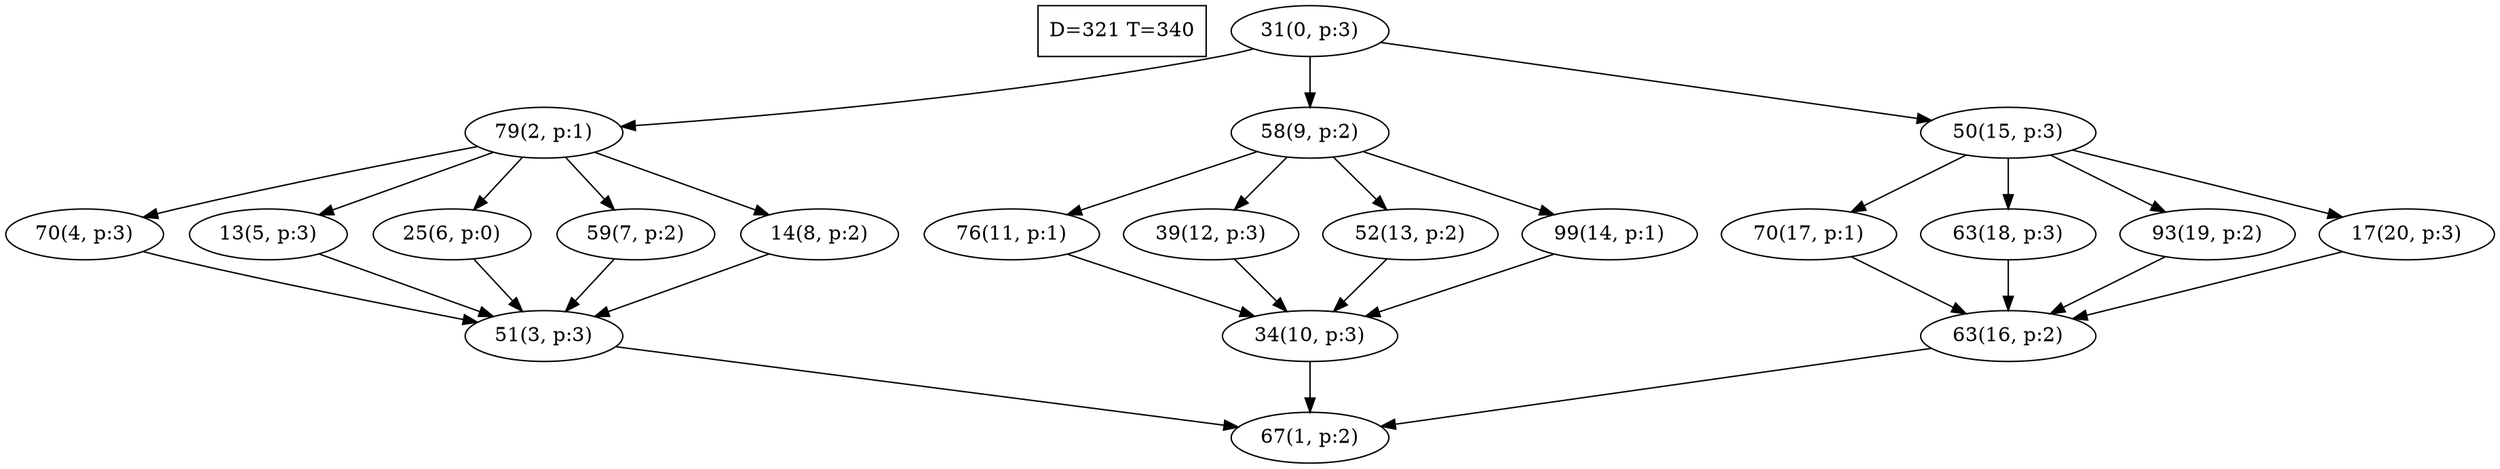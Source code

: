 digraph Task {
i [shape=box, label="D=321 T=340"]; 
0 [label="31(0, p:3)"];
1 [label="67(1, p:2)"];
2 [label="79(2, p:1)"];
3 [label="51(3, p:3)"];
4 [label="70(4, p:3)"];
5 [label="13(5, p:3)"];
6 [label="25(6, p:0)"];
7 [label="59(7, p:2)"];
8 [label="14(8, p:2)"];
9 [label="58(9, p:2)"];
10 [label="34(10, p:3)"];
11 [label="76(11, p:1)"];
12 [label="39(12, p:3)"];
13 [label="52(13, p:2)"];
14 [label="99(14, p:1)"];
15 [label="50(15, p:3)"];
16 [label="63(16, p:2)"];
17 [label="70(17, p:1)"];
18 [label="63(18, p:3)"];
19 [label="93(19, p:2)"];
20 [label="17(20, p:3)"];
0 -> 2;
0 -> 9;
0 -> 15;
2 -> 4;
2 -> 5;
2 -> 6;
2 -> 7;
2 -> 8;
3 -> 1;
4 -> 3;
5 -> 3;
6 -> 3;
7 -> 3;
8 -> 3;
9 -> 11;
9 -> 12;
9 -> 13;
9 -> 14;
10 -> 1;
11 -> 10;
12 -> 10;
13 -> 10;
14 -> 10;
15 -> 17;
15 -> 18;
15 -> 19;
15 -> 20;
16 -> 1;
17 -> 16;
18 -> 16;
19 -> 16;
20 -> 16;
}